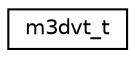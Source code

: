 digraph "Graphical Class Hierarchy"
{
 // LATEX_PDF_SIZE
  edge [fontname="Helvetica",fontsize="10",labelfontname="Helvetica",labelfontsize="10"];
  node [fontname="Helvetica",fontsize="10",shape=record];
  rankdir="LR";
  Node0 [label="m3dvt_t",height=0.2,width=0.4,color="black", fillcolor="white", style="filled",URL="$structm3dvt__t.html",tooltip=" "];
}
